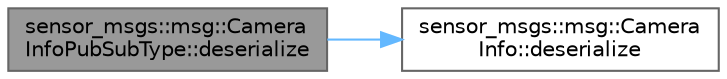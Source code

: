digraph "sensor_msgs::msg::CameraInfoPubSubType::deserialize"
{
 // INTERACTIVE_SVG=YES
 // LATEX_PDF_SIZE
  bgcolor="transparent";
  edge [fontname=Helvetica,fontsize=10,labelfontname=Helvetica,labelfontsize=10];
  node [fontname=Helvetica,fontsize=10,shape=box,height=0.2,width=0.4];
  rankdir="LR";
  Node1 [id="Node000001",label="sensor_msgs::msg::Camera\lInfoPubSubType::deserialize",height=0.2,width=0.4,color="gray40", fillcolor="grey60", style="filled", fontcolor="black",tooltip=" "];
  Node1 -> Node2 [id="edge1_Node000001_Node000002",color="steelblue1",style="solid",tooltip=" "];
  Node2 [id="Node000002",label="sensor_msgs::msg::Camera\lInfo::deserialize",height=0.2,width=0.4,color="grey40", fillcolor="white", style="filled",URL="$d7/d52/classsensor__msgs_1_1msg_1_1CameraInfo.html#a5952ce65adc4df69a2fd891fd4df2422",tooltip="This function deserializes an object using CDR serialization."];
}
